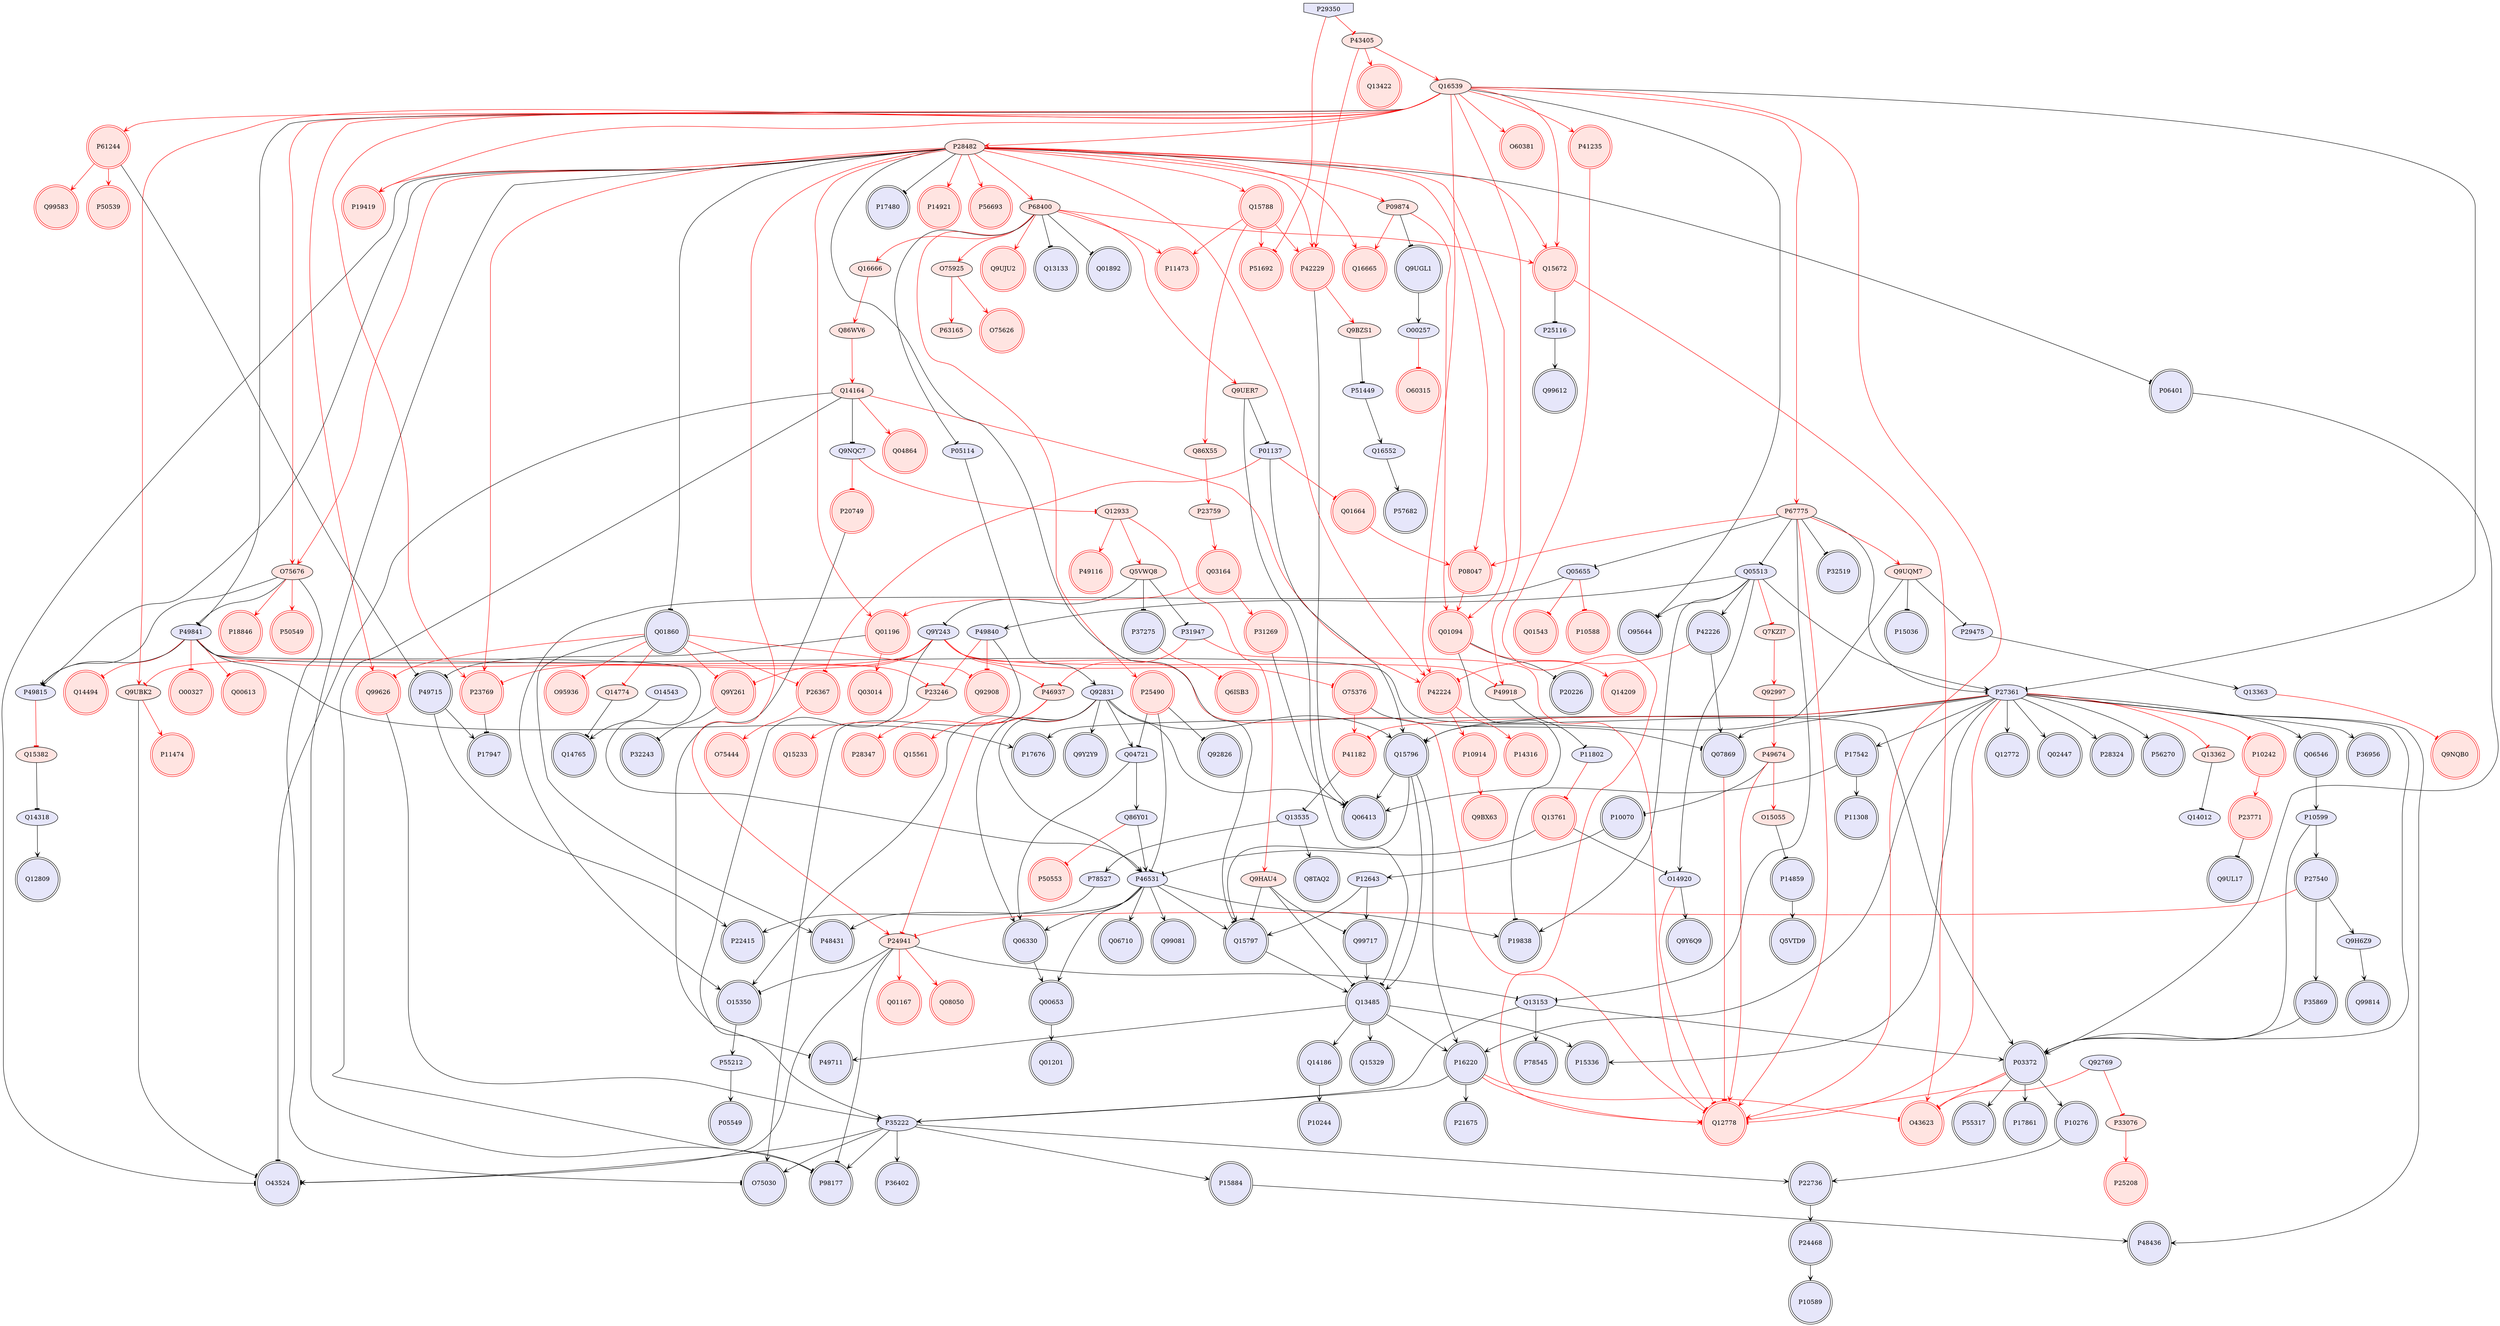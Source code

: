 digraph {

Q14164->Q9NQC7 [penwidth=1, color=black, arrowhead="tee"]
O15350->P55212 [penwidth=1, color=black, arrowhead="vee"]
P55212->P05549 [penwidth=1, color=black, arrowhead="vee"]
Q9Y243->P35222 [penwidth=1, color=black, arrowhead="vee"]
Q5VWQ8->Q9Y243 [penwidth=1, color=black, arrowhead="tee"]
Q92831->O15350 [penwidth=1, color=black, arrowhead="vee"]
P24941->O15350 [penwidth=1, color=black, arrowhead="tee"]
Q9HAU4->Q99717 [penwidth=1, color=black, arrowhead="tee"]
P27361->Q15796 [penwidth=1, color=black, arrowhead="vee"]
P27361->P36956 [penwidth=1, color=black, arrowhead="vee"]
P27361->P15336 [penwidth=1, color=black, arrowhead="vee"]
P27361->Q06546 [penwidth=1, color=black, arrowhead="vee"]
P27361->P17676 [penwidth=1, color=black, arrowhead="vee"]
Q05513->P27361 [penwidth=1, color=black, arrowhead="vee"]
P27361->Q12772 [penwidth=1, color=black, arrowhead="vee"]
P27361->Q07869 [penwidth=1, color=black, arrowhead="vee"]
P27361->Q02447 [penwidth=1, color=black, arrowhead="vee"]
Q16539->P27361 [penwidth=1, color=black, arrowhead="tee"]
P27361->P17542 [penwidth=1, color=black, arrowhead="vee"]
P27361->P28324 [penwidth=1, color=black, arrowhead="vee"]
P27361->P56270 [penwidth=1, color=black, arrowhead="vee"]
Q15796->Q15797 [penwidth=1, color=black, arrowhead="vee"]
Q92831->Q15796 [penwidth=1, color=black, arrowhead="vee"]
Q9UQM7->Q15796 [penwidth=1, color=black, arrowhead="tee"]
P01137->Q15796 [penwidth=1, color=black, arrowhead="vee"]
Q15796->Q06413 [penwidth=1, color=black, arrowhead="vee"]
Q13153->P35222 [penwidth=1, color=black, arrowhead="vee"]
Q99626->P35222 [penwidth=1, color=black, arrowhead="tee"]
Q00653->Q01201 [penwidth=1, color=black, arrowhead="vee"]
Q9HAU4->Q15797 [penwidth=1, color=black, arrowhead="tee"]
P10599->P27540 [penwidth=1, color=black, arrowhead="vee"]
P27540->Q9H6Z9 [penwidth=1, color=black, arrowhead="vee"]
P27540->P35869 [penwidth=1, color=black, arrowhead="vee"]
P61244->P49715 [penwidth=1, color=black, arrowhead="tee"]
P49715->P22415 [penwidth=1, color=black, arrowhead="vee"]
P49715->P17947 [penwidth=1, color=black, arrowhead="vee"]
Q01196->P49715 [penwidth=1, color=black, arrowhead="tee"]
Q14164->O43524 [penwidth=1, color=black, arrowhead="tee"]
Q14164->P98177 [penwidth=1, color=black, arrowhead="tee"]
Q9Y261->P32243 [penwidth=1, color=black, arrowhead="tee"]
O14920->Q9Y6Q9 [penwidth=1, color=black, arrowhead="vee"]
Q05513->O14920 [penwidth=1, color=black, arrowhead="vee"]
Q92831->Q06330 [penwidth=1, color=black, arrowhead="vee"]
Q92831->Q04721 [penwidth=1, color=black, arrowhead="vee"]
Q92831->Q06413 [penwidth=1, color=black, arrowhead="vee"]
Q92831->Q9Y2Y9 [penwidth=1, color=black, arrowhead="vee"]
P25490->Q04721 [penwidth=1, color=black, arrowhead="tee"]
P49674->P10070 [penwidth=1, color=black, arrowhead="tee"]
O14543->Q14765 [penwidth=1, color=black, arrowhead="vee"]
Q9UQM7->P29475 [penwidth=1, color=black, arrowhead="tee"]
O75376->Q07869 [penwidth=1, color=black, arrowhead="tee"]
O75676->O75030 [penwidth=1, color=black, arrowhead="tee"]
O75676->P49841 [penwidth=1, color=black, arrowhead="tee"]
P24941->Q13153 [penwidth=1, color=black, arrowhead="tee"]
P24941->O43524 [penwidth=1, color=black, arrowhead="tee"]
P24941->P98177 [penwidth=1, color=black, arrowhead="tee"]
Q06546->P10599 [penwidth=1, color=black, arrowhead="vee"]
Q01094->P20226 [penwidth=1, color=black, arrowhead="tee"]
P49840->O75030 [penwidth=1, color=black, arrowhead="vee"]
Q05513->P49840 [penwidth=1, color=black, arrowhead="vee"]
P10276->P22736 [penwidth=1, color=black, arrowhead="vee"]
Q04721->Q06330 [penwidth=1, color=black, arrowhead="vee"]
Q13535->Q8TAQ2 [penwidth=1, color=black, arrowhead="vee"]
P41182->Q13535 [penwidth=1, color=black, arrowhead="tee"]
Q9UQM7->P15036 [penwidth=1, color=black, arrowhead="tee"]
Q05513->P42226 [penwidth=1, color=black, arrowhead="vee"]
Q9H6Z9->Q99814 [penwidth=1, color=black, arrowhead="vee"]
P68400->Q13133 [penwidth=1, color=black, arrowhead="tee"]
P68400->Q01892 [penwidth=1, color=black, arrowhead="tee"]
P49918->P11802 [penwidth=1, color=black, arrowhead="tee"]
Q13153->P78545 [penwidth=1, color=black, arrowhead="vee"]
Q9UBK2->O43524 [penwidth=1, color=black, arrowhead="tee"]
P22736->P24468 [penwidth=1, color=black, arrowhead="vee"]
P49841->P17676 [penwidth=1, color=black, arrowhead="vee"]
Q13362->Q14012 [penwidth=1, color=black, arrowhead="tee"]
Q05513->O95644 [penwidth=1, color=black, arrowhead="vee"]
P09874->Q9UGL1 [penwidth=1, color=black, arrowhead="tee"]
Q9BZS1->P51449 [penwidth=1, color=black, arrowhead="tee"]
P23769->P17947 [penwidth=1, color=black, arrowhead="tee"]
Q16539->P49841 [penwidth=1, color=black, arrowhead="tee"]
Q16539->O95644 [penwidth=1, color=black, arrowhead="tee"]
Q9UGL1->O00257 [penwidth=1, color=black, arrowhead="vee"]
Q9UER7->P01137 [penwidth=1, color=black, arrowhead="tee"]
Q04721->Q86Y01 [penwidth=1, color=black, arrowhead="vee"]
P24468->P10589 [penwidth=1, color=black, arrowhead="vee"]
P14859->Q5VTD9 [penwidth=1, color=black, arrowhead="vee"]
P17542->Q06413 [penwidth=1, color=black, arrowhead="vee"]
P17542->P11308 [penwidth=1, color=black, arrowhead="vee"]
P20749->P49711 [penwidth=1, color=black, arrowhead="tee"]
P25490->Q92826 [penwidth=1, color=black, arrowhead="tee"]
P15884->P48436 [penwidth=1, color=black, arrowhead="vee"]
P42229->Q06413 [penwidth=1, color=black, arrowhead="tee"]
P31269->Q06413 [penwidth=1, color=black, arrowhead="tee"]
Q5VWQ8->P37275 [penwidth=1, color=black, arrowhead="tee"]
Q06330->Q00653 [penwidth=1, color=black, arrowhead="vee"]
Q13761->O14920 [penwidth=1, color=black, arrowhead="tee"]
P25116->Q99612 [penwidth=1, color=black, arrowhead="vee"]
P27361->P48436 [penwidth=1, color=black, arrowhead="vee"]
Q16552->P57682 [penwidth=1, color=black, arrowhead="vee"]
Q14186->P10244 [penwidth=1, color=black, arrowhead="vee"]
P42226->Q07869 [penwidth=1, color=black, arrowhead="vee"]
P51449->Q16552 [penwidth=1, color=black, arrowhead="vee"]
Q9NQC7->P20749 [penwidth=1, color=red, arrowhead="tee"]
Q9NQC7->Q12933 [penwidth=1, color=red, arrowhead="tee"]
P24941->Q08050 [penwidth=1, color=red, arrowhead="vee"]
Q9Y243->P46937 [penwidth=1, color=red, arrowhead="tee"]
Q9Y243->O75376 [penwidth=1, color=red, arrowhead="tee"]
Q9Y243->Q12778 [penwidth=1, color=red, arrowhead="tee"]
Q9Y243->P49918 [penwidth=1, color=red, arrowhead="tee"]
Q9Y243->Q9UBK2 [penwidth=1, color=red, arrowhead="tee"]
Q9Y243->P23769 [penwidth=1, color=red, arrowhead="tee"]
Q9Y243->Q9Y261 [penwidth=1, color=red, arrowhead="tee"]
P49841->O00327 [penwidth=1, color=red, arrowhead="tee"]
P27361->Q12778 [penwidth=1, color=red, arrowhead="tee"]
P27361->P10242 [penwidth=1, color=red, arrowhead="tee"]
P27361->Q13362 [penwidth=1, color=red, arrowhead="tee"]
P27361->P41182 [penwidth=1, color=red, arrowhead="tee"]
P29350->P51692 [penwidth=1, color=red, arrowhead="tee"]
Q15788->P51692 [penwidth=1, color=red, arrowhead="vee"]
Q13363->Q9NQB0 [penwidth=1, color=red, arrowhead="tee"]
P46937->Q15561 [penwidth=1, color=red, arrowhead="vee"]
P46937->P28347 [penwidth=1, color=red, arrowhead="vee"]
Q12933->P49116 [penwidth=1, color=red, arrowhead="vee"]
Q14164->P42224 [penwidth=1, color=red, arrowhead="vee"]
Q14164->Q04864 [penwidth=1, color=red, arrowhead="vee"]
Q86WV6->Q14164 [penwidth=1, color=red, arrowhead="vee"]
O14920->Q12778 [penwidth=1, color=red, arrowhead="tee"]
Q92831->P24941 [penwidth=1, color=red, arrowhead="tee"]
P68400->P25490 [penwidth=1, color=red, arrowhead="vee"]
P23246->Q15233 [penwidth=1, color=red, arrowhead="vee"]
P49674->Q12778 [penwidth=1, color=red, arrowhead="vee"]
Q92997->P49674 [penwidth=1, color=red, arrowhead="vee"]
O75376->P41182 [penwidth=1, color=red, arrowhead="vee"]
Q01094->Q14209 [penwidth=1, color=red, arrowhead="vee"]
P29350->P43405 [penwidth=1, color=red, arrowhead="tee"]
Q16539->O75676 [penwidth=1, color=red, arrowhead="vee"]
O75676->P50549 [penwidth=1, color=red, arrowhead="vee"]
Q92769->P33076 [penwidth=1, color=red, arrowhead="tee"]
P24941->Q01167 [penwidth=1, color=red, arrowhead="vee"]
Q07869->Q12778 [penwidth=1, color=red, arrowhead="tee"]
Q16539->Q12778 [penwidth=1, color=red, arrowhead="vee"]
P41235->Q12778 [penwidth=1, color=red, arrowhead="vee"]
P49840->P23246 [penwidth=1, color=red, arrowhead="tee"]
P49840->Q92908 [penwidth=1, color=red, arrowhead="tee"]
Q7KZI7->Q92997 [penwidth=1, color=red, arrowhead="vee"]
P68400->O75925 [penwidth=1, color=red, arrowhead="vee"]
O75925->O75626 [penwidth=1, color=red, arrowhead="vee"]
P42226->P42224 [penwidth=1, color=red, arrowhead="tee"]
P42224->P10914 [penwidth=1, color=red, arrowhead="vee"]
Q16539->P42224 [penwidth=1, color=red, arrowhead="vee"]
P42224->P14316 [penwidth=1, color=red, arrowhead="vee"]
P49841->Q00613 [penwidth=1, color=red, arrowhead="tee"]
Q15788->P42229 [penwidth=1, color=red, arrowhead="vee"]
Q15788->P11473 [penwidth=1, color=red, arrowhead="vee"]
P61244->Q99583 [penwidth=1, color=red, arrowhead="vee"]
Q16539->P61244 [penwidth=1, color=red, arrowhead="vee"]
P61244->P50539 [penwidth=1, color=red, arrowhead="vee"]
P33076->P25208 [penwidth=1, color=red, arrowhead="vee"]
P68400->P11473 [penwidth=1, color=red, arrowhead="vee"]
P68400->Q9UER7 [penwidth=1, color=red, arrowhead="vee"]
P68400->Q16666 [penwidth=1, color=red, arrowhead="vee"]
P10914->Q9BX63 [penwidth=1, color=red, arrowhead="vee"]
P09874->Q01094 [penwidth=1, color=red, arrowhead="vee"]
P08047->Q01094 [penwidth=1, color=red, arrowhead="vee"]
Q05513->Q7KZI7 [penwidth=1, color=red, arrowhead="tee"]
P11802->Q13761 [penwidth=1, color=red, arrowhead="tee"]
Q16539->P49918 [penwidth=1, color=red, arrowhead="vee"]
Q16539->Q9UBK2 [penwidth=1, color=red, arrowhead="vee"]
Q9UBK2->P11474 [penwidth=1, color=red, arrowhead="vee"]
P42229->Q9BZS1 [penwidth=1, color=red, arrowhead="vee"]
P43405->P42229 [penwidth=1, color=red, arrowhead="vee"]
P09874->Q16665 [penwidth=1, color=red, arrowhead="vee"]
P49841->P23246 [penwidth=1, color=red, arrowhead="tee"]
Q16539->O60381 [penwidth=1, color=red, arrowhead="vee"]
Q12933->Q9HAU4 [penwidth=1, color=red, arrowhead="vee"]
Q12933->Q5VWQ8 [penwidth=1, color=red, arrowhead="vee"]
Q01196->Q03014 [penwidth=1, color=red, arrowhead="vee"]
P43405->Q16539 [penwidth=1, color=red, arrowhead="vee"]
Q16539->P41235 [penwidth=1, color=red, arrowhead="vee"]
Q16539->P19419 [penwidth=1, color=red, arrowhead="vee"]
Q16539->P23769 [penwidth=1, color=red, arrowhead="vee"]
Q16539->Q99626 [penwidth=1, color=red, arrowhead="vee"]
P49841->Q14494 [penwidth=1, color=red, arrowhead="tee"]
Q01664->P08047 [penwidth=1, color=red, arrowhead="vee"]
Q86Y01->P50553 [penwidth=1, color=red, arrowhead="tee"]
Q16666->Q86WV6 [penwidth=1, color=red, arrowhead="vee"]
P43405->Q13422 [penwidth=1, color=red, arrowhead="vee"]
O00257->O60315 [penwidth=1, color=red, arrowhead="tee"]
Q92769->O43623 [penwidth=1, color=red, arrowhead="tee"]
P37275->Q6ISB3 [penwidth=1, color=red, arrowhead="tee"]
P01137->Q01664 [penwidth=1, color=red, arrowhead="tee"]
P27540->P24941 [penwidth=1, color=red, arrowhead="tee"]
P03372->P17861 [penwidth=1, color=black, arrowhead="vee"]
Q05655->O15350 [penwidth=1, color=black, arrowhead="vee"]
Q99717->Q13485 [penwidth=1, color=black, arrowhead="vee"]
P12643->Q99717 [penwidth=1, color=black, arrowhead="vee"]
P27361->P16220 [penwidth=1, color=black, arrowhead="vee"]
P27361->P03372 [penwidth=1, color=black, arrowhead="vee"]
Q15796->Q13485 [penwidth=1, color=black, arrowhead="vee"]
Q15796->P16220 [penwidth=1, color=black, arrowhead="vee"]
O75676->P49815 [penwidth=1, color=black, arrowhead="tee"]
P49841->P49815 [penwidth=1, color=black, arrowhead="vee"]
P28482->P49815 [penwidth=1, color=black, arrowhead="tee"]
P16220->P35222 [penwidth=1, color=black, arrowhead="vee"]
P35222->O75030 [penwidth=1, color=black, arrowhead="vee"]
P35222->P36402 [penwidth=1, color=black, arrowhead="vee"]
P35222->O43524 [penwidth=1, color=black, arrowhead="vee"]
P35222->P98177 [penwidth=1, color=black, arrowhead="vee"]
P35222->P15884 [penwidth=1, color=black, arrowhead="vee"]
Q15797->Q13485 [penwidth=1, color=black, arrowhead="vee"]
P46531->Q15797 [penwidth=1, color=black, arrowhead="vee"]
P28482->Q15797 [penwidth=1, color=black, arrowhead="tee"]
P12643->Q15797 [penwidth=1, color=black, arrowhead="vee"]
P29475->Q13363 [penwidth=1, color=black, arrowhead="vee"]
Q13485->P16220 [penwidth=1, color=black, arrowhead="vee"]
Q13485->P49711 [penwidth=1, color=black, arrowhead="vee"]
Q13485->P15336 [penwidth=1, color=black, arrowhead="vee"]
Q13485->Q15329 [penwidth=1, color=black, arrowhead="vee"]
Q9UER7->Q13485 [penwidth=1, color=black, arrowhead="tee"]
P16220->P21675 [penwidth=1, color=black, arrowhead="vee"]
Q01094->P19838 [penwidth=1, color=black, arrowhead="tee"]
P46531->P19838 [penwidth=1, color=black, arrowhead="vee"]
Q05513->P19838 [penwidth=1, color=black, arrowhead="vee"]
Q92831->P46531 [penwidth=1, color=black, arrowhead="vee"]
P05114->Q92831 [penwidth=1, color=black, arrowhead="vee"]
P25490->P46531 [penwidth=1, color=black, arrowhead="tee"]
P10599->P03372 [penwidth=1, color=black, arrowhead="vee"]
P03372->P10276 [penwidth=1, color=black, arrowhead="vee"]
Q13153->P03372 [penwidth=1, color=black, arrowhead="vee"]
P06401->P03372 [penwidth=1, color=black, arrowhead="vee"]
P49841->P03372 [penwidth=1, color=black, arrowhead="vee"]
P35869->P03372 [penwidth=1, color=black, arrowhead="vee"]
P03372->P55317 [penwidth=1, color=black, arrowhead="vee"]
Q14774->Q14765 [penwidth=1, color=black, arrowhead="tee"]
Q5VWQ8->P31947 [penwidth=1, color=black, arrowhead="tee"]
P46531->P48431 [penwidth=1, color=black, arrowhead="vee"]
Q15382->Q14318 [penwidth=1, color=black, arrowhead="tee"]
Q14318->Q12809 [penwidth=1, color=black, arrowhead="vee"]
P46531->Q06330 [penwidth=1, color=black, arrowhead="vee"]
P23771->Q9UL17 [penwidth=1, color=black, arrowhead="tee"]
P78527->P22415 [penwidth=1, color=black, arrowhead="vee"]
P68400->P05114 [penwidth=1, color=black, arrowhead="tee"]
P46531->Q06710 [penwidth=1, color=black, arrowhead="vee"]
Q13761->P46531 [penwidth=1, color=black, arrowhead="tee"]
P49841->P46531 [penwidth=1, color=black, arrowhead="vee"]
Q86Y01->P46531 [penwidth=1, color=black, arrowhead="vee"]
P28482->P06401 [penwidth=1, color=black, arrowhead="tee"]
P28482->O43524 [penwidth=1, color=black, arrowhead="tee"]
P28482->P98177 [penwidth=1, color=black, arrowhead="tee"]
P28482->Q01860 [penwidth=1, color=black, arrowhead="tee"]
P28482->P17480 [penwidth=1, color=black, arrowhead="tee"]
Q01860->P48431 [penwidth=1, color=black, arrowhead="vee"]
P46531->Q99081 [penwidth=1, color=black, arrowhead="vee"]
P46531->Q00653 [penwidth=1, color=black, arrowhead="vee"]
Q15672->P25116 [penwidth=1, color=black, arrowhead="tee"]
P10070->P12643 [penwidth=1, color=black, arrowhead="vee"]
P49815->Q15382 [penwidth=1, color=red, arrowhead="tee"]
P31947->P46937 [penwidth=1, color=red, arrowhead="tee"]
P16220->Q12778 [penwidth=1, color=red, arrowhead="tee"]
P03372->Q12778 [penwidth=1, color=red, arrowhead="tee"]
P49674->O15055 [penwidth=1, color=red, arrowhead="vee"]
Q15788->Q86X55 [penwidth=1, color=red, arrowhead="vee"]
Q86X55->P23759 [penwidth=1, color=red, arrowhead="vee"]
O75676->P18846 [penwidth=1, color=red, arrowhead="vee"]
P28482->O75676 [penwidth=1, color=red, arrowhead="vee"]
P28482->P24941 [penwidth=1, color=red, arrowhead="vee"]
P31947->Q12778 [penwidth=1, color=red, arrowhead="tee"]
P28482->P42224 [penwidth=1, color=red, arrowhead="vee"]
P28482->Q15788 [penwidth=1, color=red, arrowhead="vee"]
P68400->Q9UJU2 [penwidth=1, color=red, arrowhead="vee"]
P10242->P23771 [penwidth=1, color=red, arrowhead="vee"]
P26367->O75444 [penwidth=1, color=red, arrowhead="vee"]
Q05655->Q01543 [penwidth=1, color=red, arrowhead="tee"]
P68400->Q15672 [penwidth=1, color=red, arrowhead="vee"]
P28482->P68400 [penwidth=1, color=red, arrowhead="vee"]
P28482->Q01094 [penwidth=1, color=red, arrowhead="vee"]
P28482->P42229 [penwidth=1, color=red, arrowhead="vee"]
P28482->Q16665 [penwidth=1, color=red, arrowhead="vee"]
Q16539->Q15672 [penwidth=1, color=red, arrowhead="vee"]
P28482->Q15672 [penwidth=1, color=red, arrowhead="vee"]
Q03164->P31269 [penwidth=1, color=red, arrowhead="vee"]
Q03164->Q01196 [penwidth=1, color=red, arrowhead="vee"]
P23759->Q03164 [penwidth=1, color=red, arrowhead="vee"]
P28482->P09874 [penwidth=1, color=red, arrowhead="vee"]
Q05655->P10588 [penwidth=1, color=red, arrowhead="tee"]
P28482->Q01196 [penwidth=1, color=red, arrowhead="vee"]
Q16539->P28482 [penwidth=1, color=red, arrowhead="vee"]
P28482->P08047 [penwidth=1, color=red, arrowhead="vee"]
P28482->P14921 [penwidth=1, color=red, arrowhead="vee"]
P28482->P19419 [penwidth=1, color=red, arrowhead="vee"]
P28482->P23769 [penwidth=1, color=red, arrowhead="vee"]
P28482->P56693 [penwidth=1, color=red, arrowhead="vee"]
Q01860->Q9Y261 [penwidth=1, color=red, arrowhead="tee"]
P16220->O43623 [penwidth=1, color=red, arrowhead="tee"]
Q01860->Q92908 [penwidth=1, color=red, arrowhead="tee"]
Q01860->O95936 [penwidth=1, color=red, arrowhead="tee"]
Q01860->Q99626 [penwidth=1, color=red, arrowhead="tee"]
Q01860->Q14774 [penwidth=1, color=red, arrowhead="tee"]
Q01860->P26367 [penwidth=1, color=red, arrowhead="tee"]
P01137->P26367 [penwidth=1, color=red, arrowhead="tee"]
P03372->O43623 [penwidth=1, color=red, arrowhead="tee"]
Q15672->O43623 [penwidth=1, color=red, arrowhead="vee"]
O15055->P14859 [penwidth=1, color=black, arrowhead="tee"]
P67775->P27361 [penwidth=1, color=black, arrowhead="tee"]
P35222->P22736 [penwidth=1, color=black, arrowhead="vee"]
Q9HAU4->Q13485 [penwidth=1, color=black, arrowhead="tee"]
Q13485->Q14186 [penwidth=1, color=black, arrowhead="vee"]
P67775->Q13153 [penwidth=1, color=black, arrowhead="tee"]
P67775->Q05513 [penwidth=1, color=black, arrowhead="tee"]
P67775->Q05655 [penwidth=1, color=black, arrowhead="tee"]
P67775->P32519 [penwidth=1, color=black, arrowhead="tee"]
Q13535->P78527 [penwidth=1, color=black, arrowhead="vee"]
P67775->Q12778 [penwidth=1, color=red, arrowhead="vee"]
P67775->Q9UQM7 [penwidth=1, color=red, arrowhead="vee"]
Q16539->P67775 [penwidth=1, color=red, arrowhead="vee"]
P67775->P08047 [penwidth=1, color=red, arrowhead="vee"]
O75925->P63165 [penwidth=1, color=red, arrowhead="vee"]
P29350 [style=filled, color=black, fillcolor=lavender, shape=invhouse];
P35869 [style=filled, color=black, fillcolor=lavender, shape=doublecircle];
P27540 [style=filled, color=black, fillcolor=lavender, shape=doublecircle];
O00327 [style=filled, color=red, fillcolor=mistyrose, shape=doublecircle];
P50553 [style=filled, color=red, fillcolor=mistyrose, shape=doublecircle];
P18846 [style=filled, color=red, fillcolor=mistyrose, shape=doublecircle];
P15336 [style=filled, color=black, fillcolor=lavender, shape=doublecircle];
Q9BX63 [style=filled, color=red, fillcolor=mistyrose, shape=doublecircle];
P20749 [style=filled, color=red, fillcolor=mistyrose, shape=doublecircle];
P41182 [style=filled, color=red, fillcolor=mistyrose, shape=doublecircle];
Q99626 [style=filled, color=red, fillcolor=mistyrose, shape=doublecircle];
P49715 [style=filled, color=black, fillcolor=lavender, shape=doublecircle];
P17676 [style=filled, color=black, fillcolor=lavender, shape=doublecircle];
P16220 [style=filled, color=black, fillcolor=lavender, shape=doublecircle];
P49711 [style=filled, color=black, fillcolor=lavender, shape=doublecircle];
Q01094 [style=filled, color=red, fillcolor=mistyrose, shape=doublecircle];
Q14209 [style=filled, color=red, fillcolor=mistyrose, shape=doublecircle];
Q15329 [style=filled, color=black, fillcolor=lavender, shape=doublecircle];
P32519 [style=filled, color=black, fillcolor=lavender, shape=doublecircle];
P78545 [style=filled, color=black, fillcolor=lavender, shape=doublecircle];
P19419 [style=filled, color=red, fillcolor=mistyrose, shape=doublecircle];
P28324 [style=filled, color=black, fillcolor=lavender, shape=doublecircle];
O95936 [style=filled, color=red, fillcolor=mistyrose, shape=doublecircle];
Q99814 [style=filled, color=black, fillcolor=lavender, shape=doublecircle];
P11308 [style=filled, color=black, fillcolor=lavender, shape=doublecircle];
Q12809 [style=filled, color=black, fillcolor=lavender, shape=doublecircle];
P03372 [style=filled, color=black, fillcolor=lavender, shape=doublecircle];
P11474 [style=filled, color=red, fillcolor=mistyrose, shape=doublecircle];
P14921 [style=filled, color=red, fillcolor=mistyrose, shape=doublecircle];
P15036 [style=filled, color=black, fillcolor=lavender, shape=doublecircle];
P50549 [style=filled, color=red, fillcolor=mistyrose, shape=doublecircle];
Q01543 [style=filled, color=red, fillcolor=mistyrose, shape=doublecircle];
P55317 [style=filled, color=black, fillcolor=lavender, shape=doublecircle];
Q9Y261 [style=filled, color=red, fillcolor=mistyrose, shape=doublecircle];
Q01167 [style=filled, color=red, fillcolor=mistyrose, shape=doublecircle];
Q08050 [style=filled, color=red, fillcolor=mistyrose, shape=doublecircle];
Q12778 [style=filled, color=red, fillcolor=mistyrose, shape=doublecircle];
O43524 [style=filled, color=black, fillcolor=lavender, shape=doublecircle];
P98177 [style=filled, color=black, fillcolor=lavender, shape=doublecircle];
Q06546 [style=filled, color=black, fillcolor=lavender, shape=doublecircle];
P23769 [style=filled, color=red, fillcolor=mistyrose, shape=doublecircle];
P23771 [style=filled, color=red, fillcolor=mistyrose, shape=doublecircle];
Q92908 [style=filled, color=red, fillcolor=mistyrose, shape=doublecircle];
Q5VTD9 [style=filled, color=black, fillcolor=lavender, shape=doublecircle];
P10070 [style=filled, color=black, fillcolor=lavender, shape=doublecircle];
Q6ISB3 [style=filled, color=red, fillcolor=mistyrose, shape=doublecircle];
O60381 [style=filled, color=red, fillcolor=mistyrose, shape=doublecircle];
Q03014 [style=filled, color=red, fillcolor=mistyrose, shape=doublecircle];
Q16665 [style=filled, color=red, fillcolor=mistyrose, shape=doublecircle];
P41235 [style=filled, color=red, fillcolor=mistyrose, shape=doublecircle];
P31269 [style=filled, color=red, fillcolor=mistyrose, shape=doublecircle];
Q92826 [style=filled, color=black, fillcolor=lavender, shape=doublecircle];
Q00613 [style=filled, color=red, fillcolor=mistyrose, shape=doublecircle];
Q13422 [style=filled, color=red, fillcolor=mistyrose, shape=doublecircle];
P10914 [style=filled, color=red, fillcolor=mistyrose, shape=doublecircle];
P14316 [style=filled, color=red, fillcolor=mistyrose, shape=doublecircle];
Q9UGL1 [style=filled, color=black, fillcolor=lavender, shape=doublecircle];
Q9Y2Y9 [style=filled, color=black, fillcolor=lavender, shape=doublecircle];
P57682 [style=filled, color=black, fillcolor=lavender, shape=doublecircle];
Q99612 [style=filled, color=black, fillcolor=lavender, shape=doublecircle];
Q03164 [style=filled, color=red, fillcolor=mistyrose, shape=doublecircle];
Q9UJU2 [style=filled, color=red, fillcolor=mistyrose, shape=doublecircle];
O75444 [style=filled, color=red, fillcolor=mistyrose, shape=doublecircle];
P61244 [style=filled, color=red, fillcolor=mistyrose, shape=doublecircle];
P56270 [style=filled, color=black, fillcolor=lavender, shape=doublecircle];
Q06413 [style=filled, color=black, fillcolor=lavender, shape=doublecircle];
O75030 [style=filled, color=black, fillcolor=lavender, shape=doublecircle];
Q99583 [style=filled, color=red, fillcolor=mistyrose, shape=doublecircle];
P50539 [style=filled, color=red, fillcolor=mistyrose, shape=doublecircle];
P10242 [style=filled, color=red, fillcolor=mistyrose, shape=doublecircle];
P10244 [style=filled, color=black, fillcolor=lavender, shape=doublecircle];
Q15788 [style=filled, color=red, fillcolor=mistyrose, shape=doublecircle];
Q9Y6Q9 [style=filled, color=black, fillcolor=lavender, shape=doublecircle];
O75376 [style=filled, color=red, fillcolor=mistyrose, shape=doublecircle];
O95644 [style=filled, color=black, fillcolor=lavender, shape=doublecircle];
P19838 [style=filled, color=black, fillcolor=lavender, shape=doublecircle];
Q00653 [style=filled, color=black, fillcolor=lavender, shape=doublecircle];
P25208 [style=filled, color=red, fillcolor=mistyrose, shape=doublecircle];
Q15233 [style=filled, color=red, fillcolor=mistyrose, shape=doublecircle];
Q13133 [style=filled, color=black, fillcolor=lavender, shape=doublecircle];
P49116 [style=filled, color=red, fillcolor=mistyrose, shape=doublecircle];
P10589 [style=filled, color=black, fillcolor=lavender, shape=doublecircle];
P24468 [style=filled, color=black, fillcolor=lavender, shape=doublecircle];
P10588 [style=filled, color=red, fillcolor=mistyrose, shape=doublecircle];
P22736 [style=filled, color=black, fillcolor=lavender, shape=doublecircle];
Q14494 [style=filled, color=red, fillcolor=mistyrose, shape=doublecircle];
P32243 [style=filled, color=black, fillcolor=lavender, shape=doublecircle];
P26367 [style=filled, color=red, fillcolor=mistyrose, shape=doublecircle];
Q06710 [style=filled, color=black, fillcolor=lavender, shape=doublecircle];
P06401 [style=filled, color=black, fillcolor=lavender, shape=doublecircle];
P14859 [style=filled, color=black, fillcolor=lavender, shape=doublecircle];
Q01860 [style=filled, color=black, fillcolor=lavender, shape=doublecircle];
Q07869 [style=filled, color=black, fillcolor=lavender, shape=doublecircle];
O75626 [style=filled, color=red, fillcolor=mistyrose, shape=doublecircle];
P10276 [style=filled, color=black, fillcolor=lavender, shape=doublecircle];
Q06330 [style=filled, color=black, fillcolor=lavender, shape=doublecircle];
Q04864 [style=filled, color=red, fillcolor=mistyrose, shape=doublecircle];
Q01201 [style=filled, color=black, fillcolor=lavender, shape=doublecircle];
Q01196 [style=filled, color=red, fillcolor=mistyrose, shape=doublecircle];
Q13761 [style=filled, color=red, fillcolor=mistyrose, shape=doublecircle];
Q15797 [style=filled, color=black, fillcolor=lavender, shape=doublecircle];
Q15796 [style=filled, color=black, fillcolor=lavender, shape=doublecircle];
Q13485 [style=filled, color=black, fillcolor=lavender, shape=doublecircle];
Q99717 [style=filled, color=black, fillcolor=lavender, shape=doublecircle];
Q8TAQ2 [style=filled, color=black, fillcolor=lavender, shape=doublecircle];
O43623 [style=filled, color=red, fillcolor=mistyrose, shape=doublecircle];
P56693 [style=filled, color=red, fillcolor=mistyrose, shape=doublecircle];
P48431 [style=filled, color=black, fillcolor=lavender, shape=doublecircle];
P48436 [style=filled, color=black, fillcolor=lavender, shape=doublecircle];
P08047 [style=filled, color=red, fillcolor=mistyrose, shape=doublecircle];
Q02447 [style=filled, color=black, fillcolor=lavender, shape=doublecircle];
P17947 [style=filled, color=black, fillcolor=lavender, shape=doublecircle];
Q01892 [style=filled, color=black, fillcolor=lavender, shape=doublecircle];
P36956 [style=filled, color=black, fillcolor=lavender, shape=doublecircle];
Q12772 [style=filled, color=black, fillcolor=lavender, shape=doublecircle];
P42224 [style=filled, color=red, fillcolor=mistyrose, shape=doublecircle];
Q14765 [style=filled, color=black, fillcolor=lavender, shape=doublecircle];
P42229 [style=filled, color=red, fillcolor=mistyrose, shape=doublecircle];
P51692 [style=filled, color=red, fillcolor=mistyrose, shape=doublecircle];
P42226 [style=filled, color=black, fillcolor=lavender, shape=doublecircle];
P21675 [style=filled, color=black, fillcolor=lavender, shape=doublecircle];
P17542 [style=filled, color=black, fillcolor=lavender, shape=doublecircle];
P20226 [style=filled, color=black, fillcolor=lavender, shape=doublecircle];
Q9UL17 [style=filled, color=black, fillcolor=lavender, shape=doublecircle];
Q99081 [style=filled, color=black, fillcolor=lavender, shape=doublecircle];
P15884 [style=filled, color=black, fillcolor=lavender, shape=doublecircle];
P36402 [style=filled, color=black, fillcolor=lavender, shape=doublecircle];
Q9NQB0 [style=filled, color=red, fillcolor=mistyrose, shape=doublecircle];
P28347 [style=filled, color=red, fillcolor=mistyrose, shape=doublecircle];
Q15561 [style=filled, color=red, fillcolor=mistyrose, shape=doublecircle];
P05549 [style=filled, color=black, fillcolor=lavender, shape=doublecircle];
Q01664 [style=filled, color=red, fillcolor=mistyrose, shape=doublecircle];
Q14186 [style=filled, color=black, fillcolor=lavender, shape=doublecircle];
O15350 [style=filled, color=black, fillcolor=lavender, shape=doublecircle];
Q15672 [style=filled, color=red, fillcolor=mistyrose, shape=doublecircle];
P17480 [style=filled, color=black, fillcolor=lavender, shape=doublecircle];
P22415 [style=filled, color=black, fillcolor=lavender, shape=doublecircle];
P11473 [style=filled, color=red, fillcolor=mistyrose, shape=doublecircle];
P17861 [style=filled, color=black, fillcolor=lavender, shape=doublecircle];
P25490 [style=filled, color=red, fillcolor=mistyrose, shape=doublecircle];
P37275 [style=filled, color=black, fillcolor=lavender, shape=doublecircle];
O60315 [style=filled, color=red, fillcolor=mistyrose, shape=doublecircle];
Q14164 [style=filled, fillcolor=mistyrose];
P55212 [style=filled, fillcolor=lavender];
Q9Y243 [style=filled, fillcolor=lavender];
Q5VWQ8 [style=filled, fillcolor=mistyrose];
Q92831 [style=filled, fillcolor=lavender];
P24941 [style=filled, fillcolor=mistyrose];
Q9HAU4 [style=filled, fillcolor=mistyrose];
P27361 [style=filled, fillcolor=lavender];
Q05513 [style=filled, fillcolor=lavender];
Q16539 [style=filled, fillcolor=mistyrose];
Q9UQM7 [style=filled, fillcolor=mistyrose];
P01137 [style=filled, fillcolor=lavender];
Q13153 [style=filled, fillcolor=lavender];
P10599 [style=filled, fillcolor=lavender];
O14920 [style=filled, fillcolor=lavender];
P49674 [style=filled, fillcolor=mistyrose];
O14543 [style=filled, fillcolor=lavender];
O75676 [style=filled, fillcolor=mistyrose];
P49840 [style=filled, fillcolor=lavender];
Q04721 [style=filled, fillcolor=lavender];
Q13535 [style=filled, fillcolor=lavender];
Q9H6Z9 [style=filled, fillcolor=lavender];
P68400 [style=filled, fillcolor=mistyrose];
P49918 [style=filled, fillcolor=mistyrose];
Q9UBK2 [style=filled, fillcolor=mistyrose];
P49841 [style=filled, fillcolor=lavender];
Q13362 [style=filled, fillcolor=mistyrose];
P09874 [style=filled, fillcolor=mistyrose];
Q9BZS1 [style=filled, fillcolor=mistyrose];
Q9UER7 [style=filled, fillcolor=mistyrose];
P25116 [style=filled, fillcolor=lavender];
Q16552 [style=filled, fillcolor=lavender];
P51449 [style=filled, fillcolor=lavender];
Q9NQC7 [style=filled, fillcolor=lavender];
Q13363 [style=filled, fillcolor=lavender];
P46937 [style=filled, fillcolor=mistyrose];
Q12933 [style=filled, fillcolor=mistyrose];
Q86WV6 [style=filled, fillcolor=mistyrose];
P23246 [style=filled, fillcolor=mistyrose];
Q92997 [style=filled, fillcolor=mistyrose];
Q92769 [style=filled, fillcolor=lavender];
Q7KZI7 [style=filled, fillcolor=mistyrose];
O75925 [style=filled, fillcolor=mistyrose];
P33076 [style=filled, fillcolor=mistyrose];
P11802 [style=filled, fillcolor=lavender];
P43405 [style=filled, fillcolor=mistyrose];
Q86Y01 [style=filled, fillcolor=lavender];
Q16666 [style=filled, fillcolor=mistyrose];
O00257 [style=filled, fillcolor=lavender];
Q05655 [style=filled, fillcolor=lavender];
P12643 [style=filled, fillcolor=lavender];
P28482 [style=filled, fillcolor=mistyrose];
P35222 [style=filled, fillcolor=lavender];
P46531 [style=filled, fillcolor=lavender];
P29475 [style=filled, fillcolor=lavender];
P05114 [style=filled, fillcolor=lavender];
Q14774 [style=filled, fillcolor=mistyrose];
Q15382 [style=filled, fillcolor=mistyrose];
Q14318 [style=filled, fillcolor=lavender];
P78527 [style=filled, fillcolor=lavender];
P49815 [style=filled, fillcolor=lavender];
P31947 [style=filled, fillcolor=lavender];
Q86X55 [style=filled, fillcolor=mistyrose];
P23759 [style=filled, fillcolor=mistyrose];
O15055 [style=filled, fillcolor=mistyrose];
P67775 [style=filled, fillcolor=mistyrose];
Q14012 [style=filled, fillcolor=lavender];
P63165 [style=filled, fillcolor=mistyrose];


}

